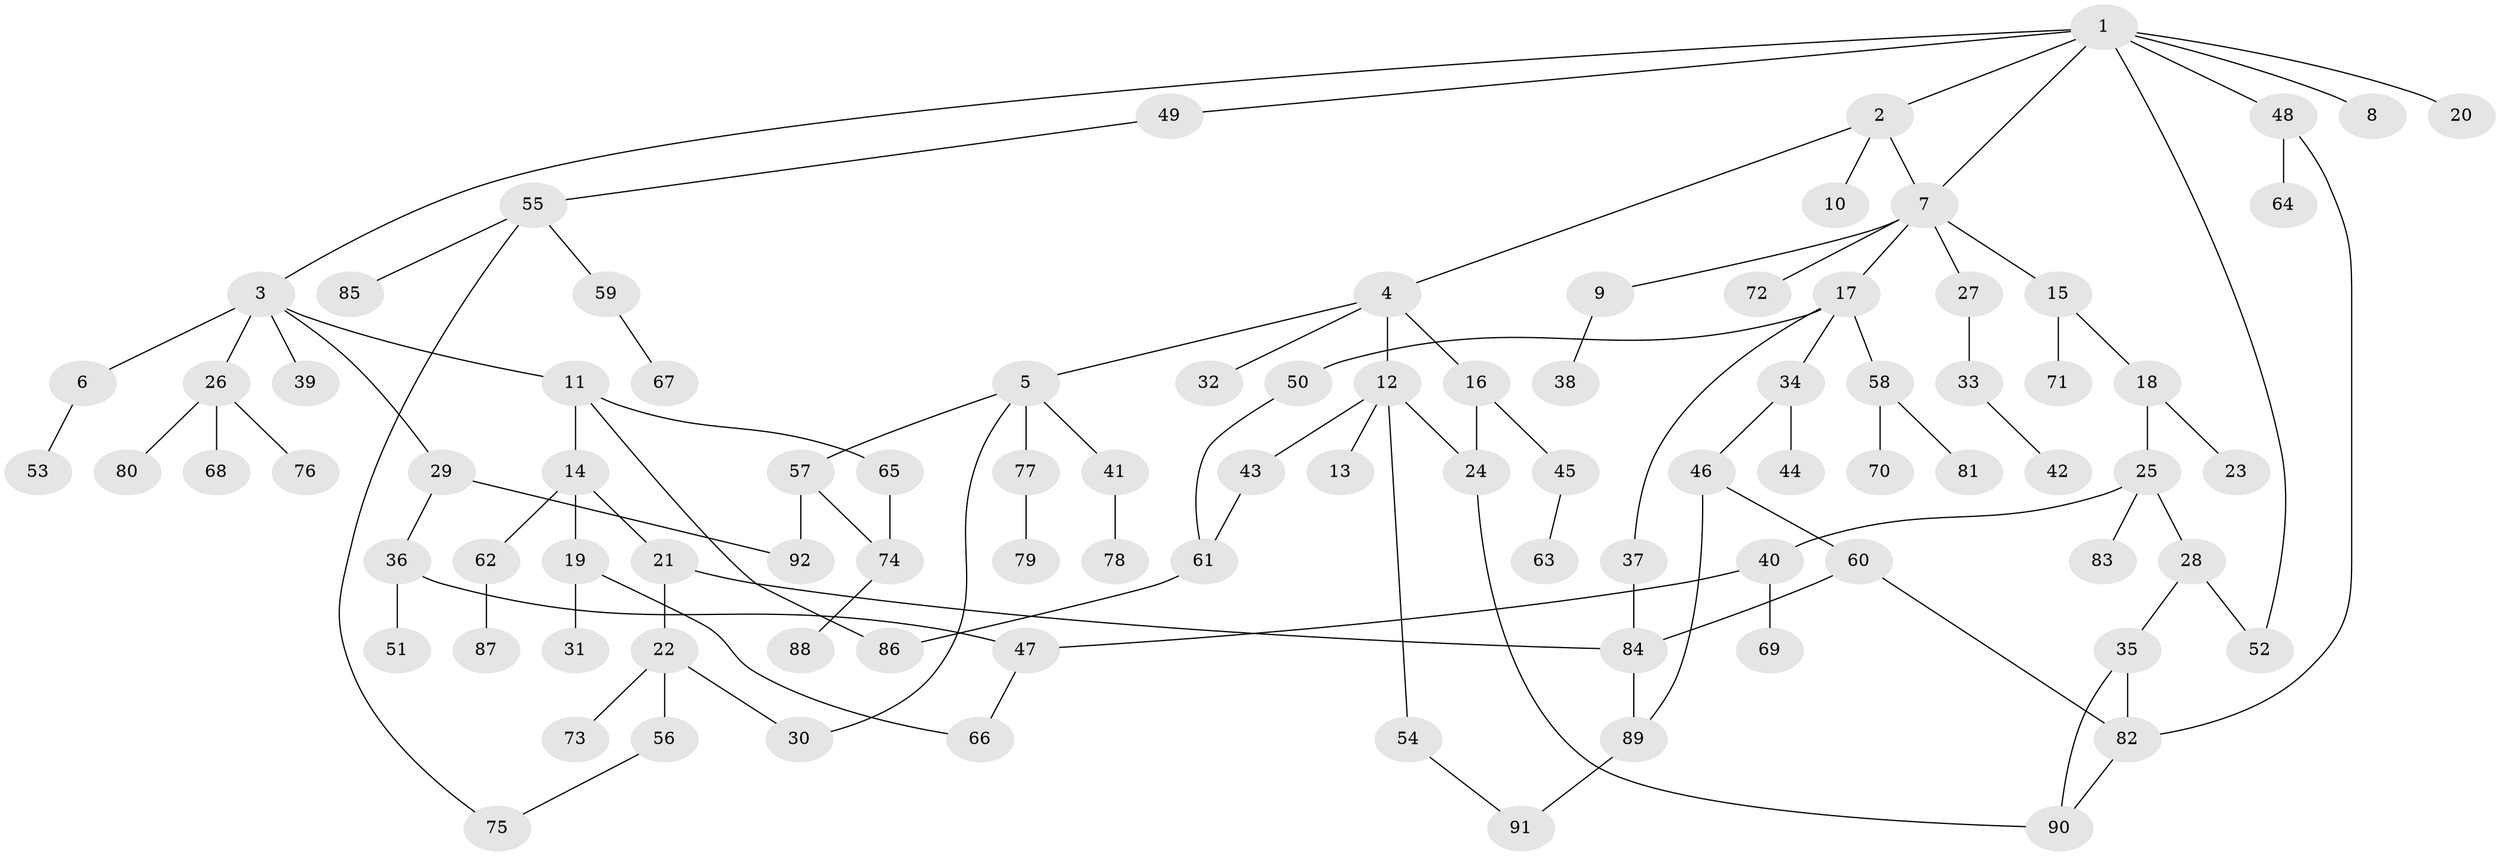 // Generated by graph-tools (version 1.1) at 2025/25/03/09/25 03:25:28]
// undirected, 92 vertices, 110 edges
graph export_dot {
graph [start="1"]
  node [color=gray90,style=filled];
  1;
  2;
  3;
  4;
  5;
  6;
  7;
  8;
  9;
  10;
  11;
  12;
  13;
  14;
  15;
  16;
  17;
  18;
  19;
  20;
  21;
  22;
  23;
  24;
  25;
  26;
  27;
  28;
  29;
  30;
  31;
  32;
  33;
  34;
  35;
  36;
  37;
  38;
  39;
  40;
  41;
  42;
  43;
  44;
  45;
  46;
  47;
  48;
  49;
  50;
  51;
  52;
  53;
  54;
  55;
  56;
  57;
  58;
  59;
  60;
  61;
  62;
  63;
  64;
  65;
  66;
  67;
  68;
  69;
  70;
  71;
  72;
  73;
  74;
  75;
  76;
  77;
  78;
  79;
  80;
  81;
  82;
  83;
  84;
  85;
  86;
  87;
  88;
  89;
  90;
  91;
  92;
  1 -- 2;
  1 -- 3;
  1 -- 8;
  1 -- 20;
  1 -- 48;
  1 -- 49;
  1 -- 52;
  1 -- 7;
  2 -- 4;
  2 -- 7;
  2 -- 10;
  3 -- 6;
  3 -- 11;
  3 -- 26;
  3 -- 29;
  3 -- 39;
  4 -- 5;
  4 -- 12;
  4 -- 16;
  4 -- 32;
  5 -- 41;
  5 -- 57;
  5 -- 77;
  5 -- 30;
  6 -- 53;
  7 -- 9;
  7 -- 15;
  7 -- 17;
  7 -- 27;
  7 -- 72;
  9 -- 38;
  11 -- 14;
  11 -- 65;
  11 -- 86;
  12 -- 13;
  12 -- 24;
  12 -- 43;
  12 -- 54;
  14 -- 19;
  14 -- 21;
  14 -- 62;
  15 -- 18;
  15 -- 71;
  16 -- 45;
  16 -- 24;
  17 -- 34;
  17 -- 37;
  17 -- 50;
  17 -- 58;
  18 -- 23;
  18 -- 25;
  19 -- 31;
  19 -- 66;
  21 -- 22;
  21 -- 84;
  22 -- 30;
  22 -- 56;
  22 -- 73;
  24 -- 90;
  25 -- 28;
  25 -- 40;
  25 -- 83;
  26 -- 68;
  26 -- 76;
  26 -- 80;
  27 -- 33;
  28 -- 35;
  28 -- 52;
  29 -- 36;
  29 -- 92;
  33 -- 42;
  34 -- 44;
  34 -- 46;
  35 -- 90;
  35 -- 82;
  36 -- 51;
  36 -- 47;
  37 -- 84;
  40 -- 47;
  40 -- 69;
  41 -- 78;
  43 -- 61;
  45 -- 63;
  46 -- 60;
  46 -- 89;
  47 -- 66;
  48 -- 64;
  48 -- 82;
  49 -- 55;
  50 -- 61;
  54 -- 91;
  55 -- 59;
  55 -- 85;
  55 -- 75;
  56 -- 75;
  57 -- 92;
  57 -- 74;
  58 -- 70;
  58 -- 81;
  59 -- 67;
  60 -- 82;
  60 -- 84;
  61 -- 86;
  62 -- 87;
  65 -- 74;
  74 -- 88;
  77 -- 79;
  82 -- 90;
  84 -- 89;
  89 -- 91;
}
